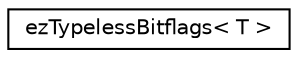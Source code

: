 digraph "Graphical Class Hierarchy"
{
 // LATEX_PDF_SIZE
  edge [fontname="Helvetica",fontsize="10",labelfontname="Helvetica",labelfontsize="10"];
  node [fontname="Helvetica",fontsize="10",shape=record];
  rankdir="LR";
  Node0 [label="ezTypelessBitflags\< T \>",height=0.2,width=0.4,color="black", fillcolor="white", style="filled",URL="$de/d7a/structez_typeless_bitflags.htm",tooltip="Similar to ezBitflags but without type-safety."];
}
